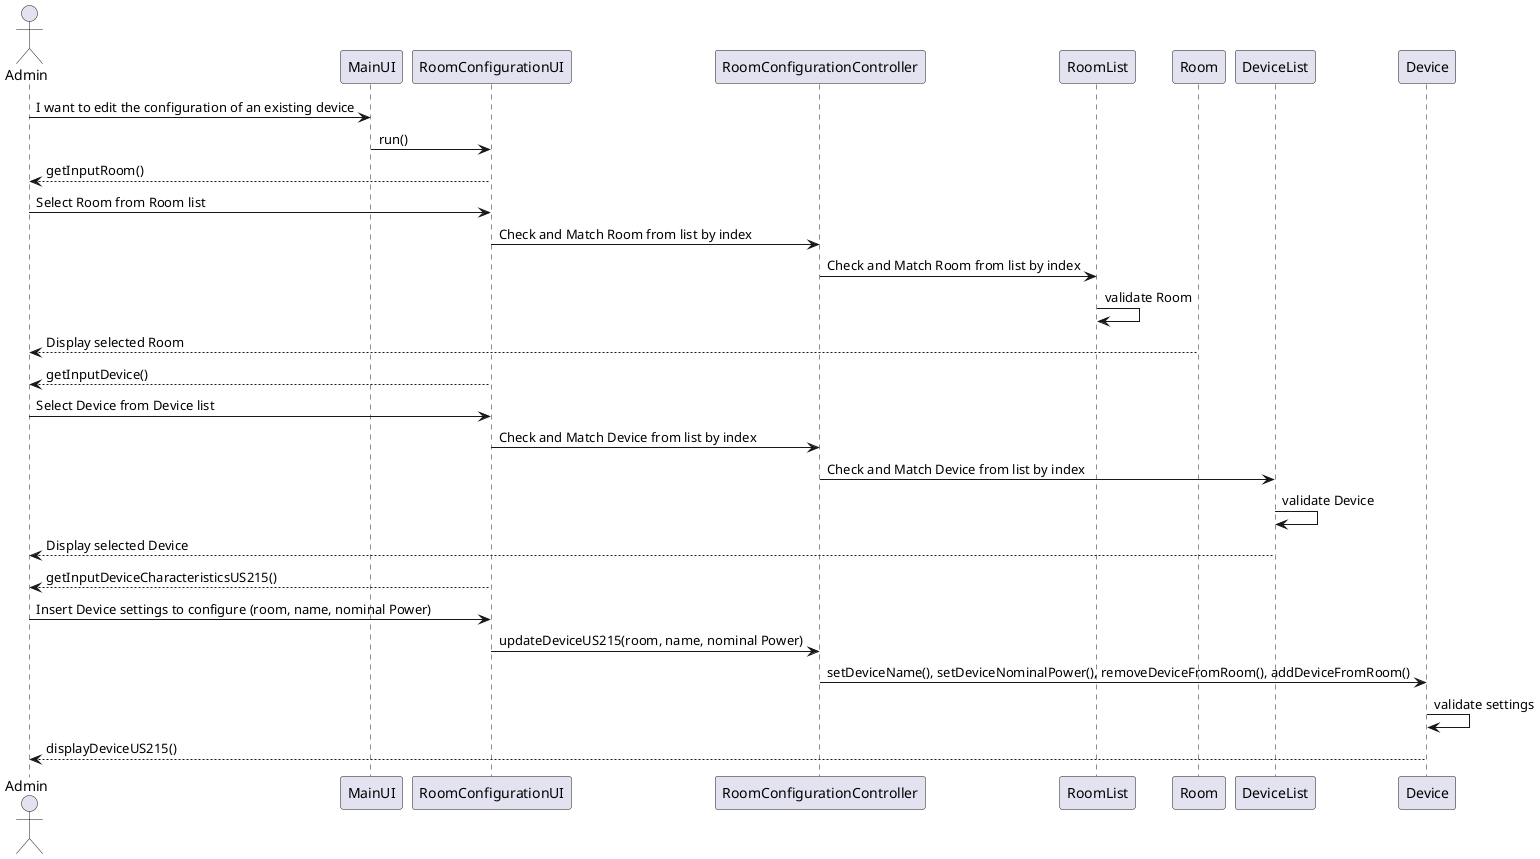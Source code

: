 @startuml
actor Admin
Admin -> MainUI: I want to edit the configuration of an existing device
MainUI -> RoomConfigurationUI: run()
RoomConfigurationUI --> Admin: getInputRoom()
Admin -> RoomConfigurationUI: Select Room from Room list
RoomConfigurationUI -> RoomConfigurationController: Check and Match Room from list by index
RoomConfigurationController -> RoomList: Check and Match Room from list by index
RoomList -> RoomList: validate Room
Room --> Admin: Display selected Room
RoomConfigurationUI --> Admin:getInputDevice()
Admin -> RoomConfigurationUI: Select Device from Device list
RoomConfigurationUI -> RoomConfigurationController: Check and Match Device from list by index
RoomConfigurationController -> DeviceList: Check and Match Device from list by index
DeviceList -> DeviceList: validate Device
DeviceList --> Admin: Display selected Device
RoomConfigurationUI --> Admin: getInputDeviceCharacteristicsUS215()
Admin-> RoomConfigurationUI: Insert Device settings to configure (room, name, nominal Power)
RoomConfigurationUI -> RoomConfigurationController: updateDeviceUS215(room, name, nominal Power)
RoomConfigurationController -> Device: setDeviceName(), setDeviceNominalPower(), removeDeviceFromRoom(), addDeviceFromRoom()
Device -> Device: validate settings
Device--> Admin: displayDeviceUS215()

@enduml